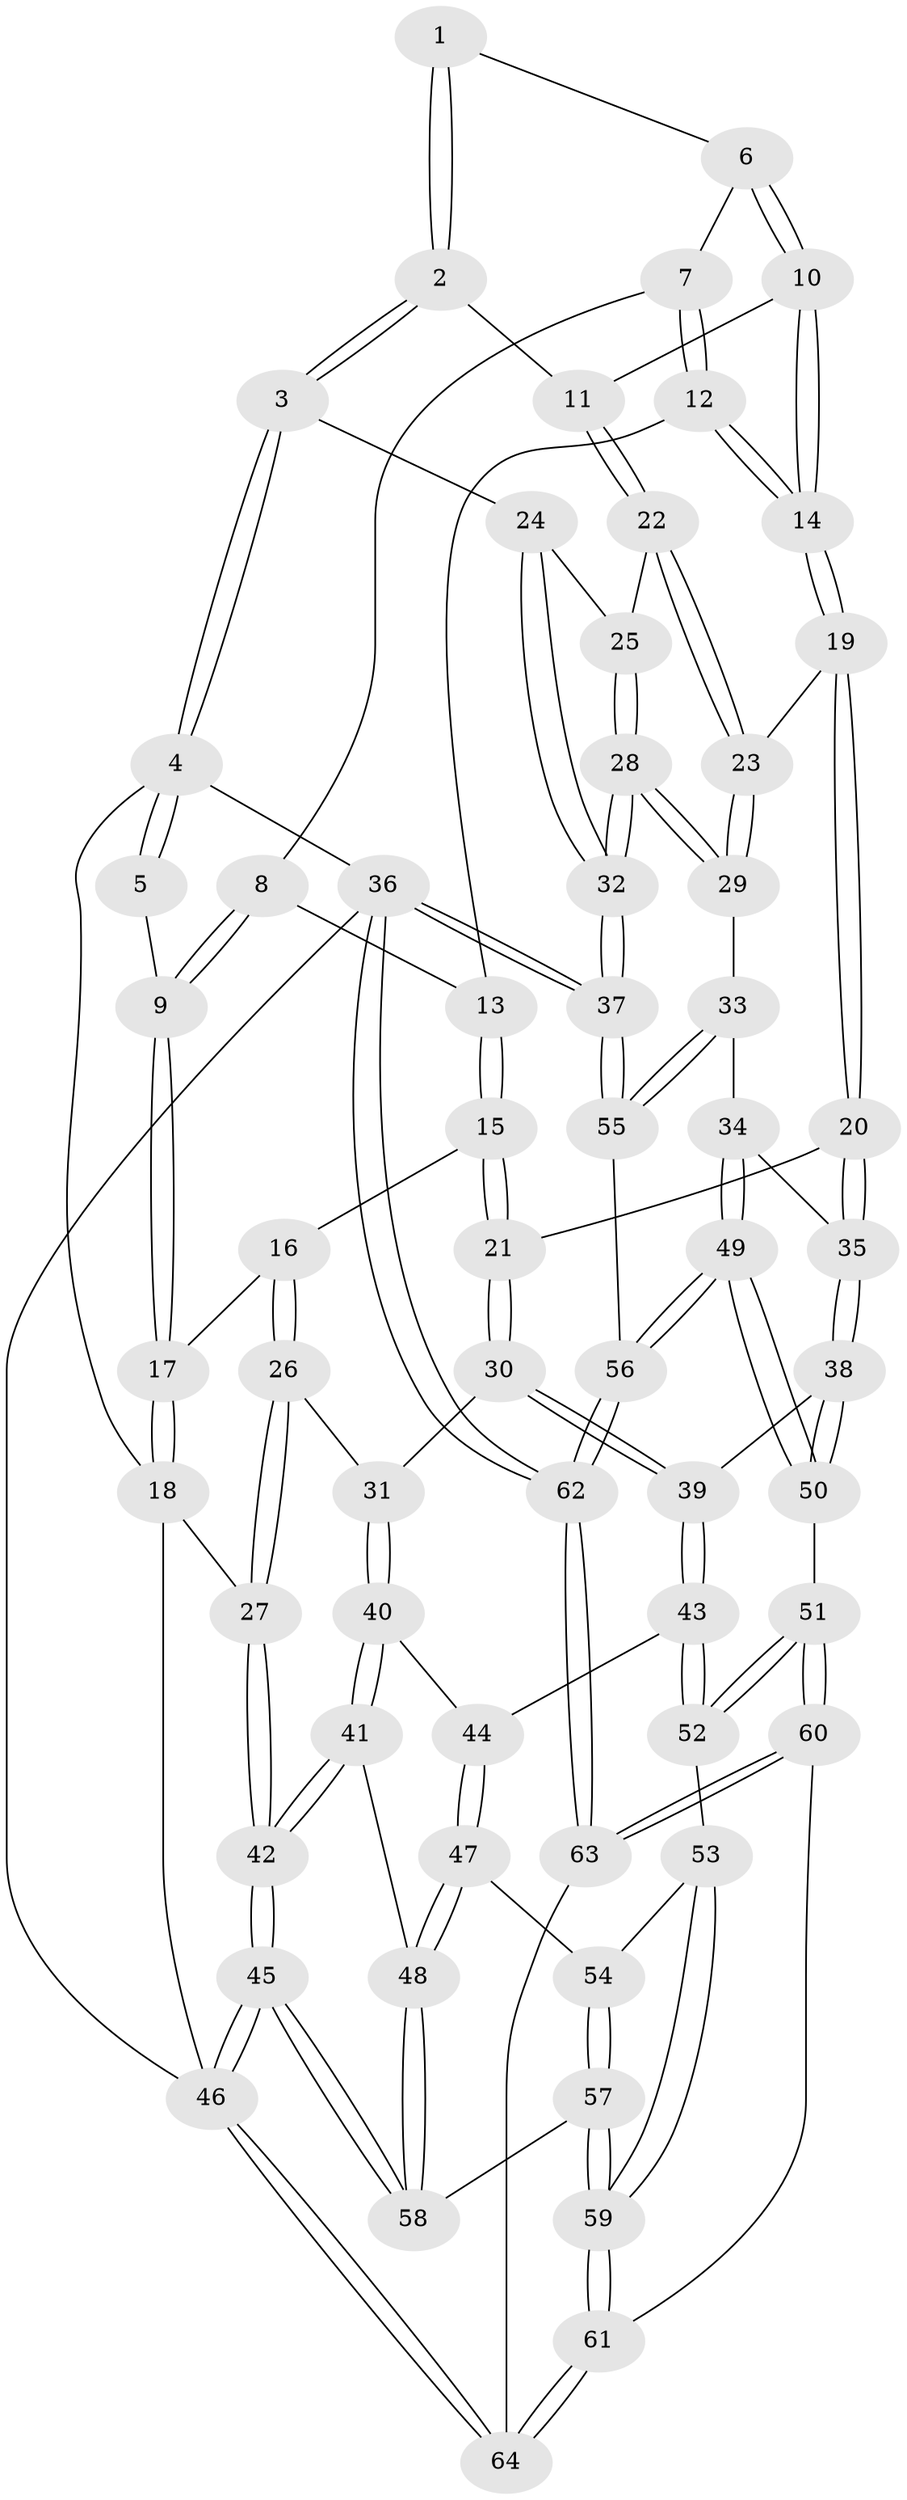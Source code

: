 // Generated by graph-tools (version 1.1) at 2025/16/03/09/25 04:16:48]
// undirected, 64 vertices, 157 edges
graph export_dot {
graph [start="1"]
  node [color=gray90,style=filled];
  1 [pos="+0.517450392368093+0"];
  2 [pos="+0.7848617344771723+0.1972620041585332"];
  3 [pos="+1+0"];
  4 [pos="+1+0"];
  5 [pos="+0.5093501236046556+0"];
  6 [pos="+0.5195568676957459+0.05788321956794069"];
  7 [pos="+0.4387958078920802+0.19351012061469833"];
  8 [pos="+0.3221902582836336+0.19664321067357304"];
  9 [pos="+0.07966704897136775+0"];
  10 [pos="+0.6043977575031333+0.24330051839731834"];
  11 [pos="+0.7125034237244612+0.2851433728031729"];
  12 [pos="+0.43276265957654625+0.3084037802854686"];
  13 [pos="+0.32618720830432774+0.23207827589003302"];
  14 [pos="+0.4511013476373839+0.36998770033553074"];
  15 [pos="+0.23781934141167588+0.3653511359270611"];
  16 [pos="+0.17699588734321312+0.30593225322568635"];
  17 [pos="+0.006044650601540007+0"];
  18 [pos="+0+0"];
  19 [pos="+0.44074709645962296+0.4078809337035193"];
  20 [pos="+0.4368763597303352+0.4126538292896406"];
  21 [pos="+0.27156224054430317+0.42642550793520095"];
  22 [pos="+0.7237091984769152+0.3459766340088034"];
  23 [pos="+0.7213483602035755+0.4234935191532172"];
  24 [pos="+1+0.029943561481356247"];
  25 [pos="+0.8664864069796859+0.3295218346977145"];
  26 [pos="+0+0.470343788961801"];
  27 [pos="+0+0.46111354853587877"];
  28 [pos="+0.8871200156007348+0.5866278093685382"];
  29 [pos="+0.7901628430967567+0.574178862173207"];
  30 [pos="+0.21282840126810204+0.5225925565523124"];
  31 [pos="+0.145685152922458+0.5480316658131696"];
  32 [pos="+0.9966439174420914+0.6078575705144736"];
  33 [pos="+0.7882600916588602+0.5754509727573157"];
  34 [pos="+0.7100832202494683+0.6054663916676924"];
  35 [pos="+0.5046783082893466+0.6099792355002686"];
  36 [pos="+1+1"];
  37 [pos="+1+0.9028497057386223"];
  38 [pos="+0.4787561704217722+0.6436195426186834"];
  39 [pos="+0.3108791529646901+0.6449450464498514"];
  40 [pos="+0.14184845924125042+0.5667453687106611"];
  41 [pos="+0+0.7461340662496923"];
  42 [pos="+0+0.7546031055624608"];
  43 [pos="+0.28441398194365236+0.7163333553172975"];
  44 [pos="+0.15607214652374596+0.7089184222383619"];
  45 [pos="+0+1"];
  46 [pos="+0+1"];
  47 [pos="+0.13300398201605432+0.7545904165225931"];
  48 [pos="+0.06484870563475675+0.7692061703696335"];
  49 [pos="+0.5985778100157392+0.8698239378732241"];
  50 [pos="+0.4759298980697143+0.8033783945247631"];
  51 [pos="+0.4223539272098095+0.8340257401570825"];
  52 [pos="+0.29345054445652735+0.7939583024923894"];
  53 [pos="+0.24635500258975654+0.8297726456289106"];
  54 [pos="+0.14297831725605425+0.7651592305726417"];
  55 [pos="+0.7406235947400232+0.8360435522231452"];
  56 [pos="+0.6325812240331042+0.9175010140764498"];
  57 [pos="+0.13673726114406065+0.9138096070833364"];
  58 [pos="+0.09637056077597785+0.9092093877058187"];
  59 [pos="+0.21028614156012743+0.9388766709917791"];
  60 [pos="+0.4038218994640907+0.893627161767964"];
  61 [pos="+0.23691530786532253+0.9925027262748782"];
  62 [pos="+0.6820853908196232+1"];
  63 [pos="+0.5102443866668699+1"];
  64 [pos="+0.2507798202392092+1"];
  1 -- 2;
  1 -- 2;
  1 -- 6;
  2 -- 3;
  2 -- 3;
  2 -- 11;
  3 -- 4;
  3 -- 4;
  3 -- 24;
  4 -- 5;
  4 -- 5;
  4 -- 18;
  4 -- 36;
  5 -- 9;
  6 -- 7;
  6 -- 10;
  6 -- 10;
  7 -- 8;
  7 -- 12;
  7 -- 12;
  8 -- 9;
  8 -- 9;
  8 -- 13;
  9 -- 17;
  9 -- 17;
  10 -- 11;
  10 -- 14;
  10 -- 14;
  11 -- 22;
  11 -- 22;
  12 -- 13;
  12 -- 14;
  12 -- 14;
  13 -- 15;
  13 -- 15;
  14 -- 19;
  14 -- 19;
  15 -- 16;
  15 -- 21;
  15 -- 21;
  16 -- 17;
  16 -- 26;
  16 -- 26;
  17 -- 18;
  17 -- 18;
  18 -- 27;
  18 -- 46;
  19 -- 20;
  19 -- 20;
  19 -- 23;
  20 -- 21;
  20 -- 35;
  20 -- 35;
  21 -- 30;
  21 -- 30;
  22 -- 23;
  22 -- 23;
  22 -- 25;
  23 -- 29;
  23 -- 29;
  24 -- 25;
  24 -- 32;
  24 -- 32;
  25 -- 28;
  25 -- 28;
  26 -- 27;
  26 -- 27;
  26 -- 31;
  27 -- 42;
  27 -- 42;
  28 -- 29;
  28 -- 29;
  28 -- 32;
  28 -- 32;
  29 -- 33;
  30 -- 31;
  30 -- 39;
  30 -- 39;
  31 -- 40;
  31 -- 40;
  32 -- 37;
  32 -- 37;
  33 -- 34;
  33 -- 55;
  33 -- 55;
  34 -- 35;
  34 -- 49;
  34 -- 49;
  35 -- 38;
  35 -- 38;
  36 -- 37;
  36 -- 37;
  36 -- 62;
  36 -- 62;
  36 -- 46;
  37 -- 55;
  37 -- 55;
  38 -- 39;
  38 -- 50;
  38 -- 50;
  39 -- 43;
  39 -- 43;
  40 -- 41;
  40 -- 41;
  40 -- 44;
  41 -- 42;
  41 -- 42;
  41 -- 48;
  42 -- 45;
  42 -- 45;
  43 -- 44;
  43 -- 52;
  43 -- 52;
  44 -- 47;
  44 -- 47;
  45 -- 46;
  45 -- 46;
  45 -- 58;
  45 -- 58;
  46 -- 64;
  46 -- 64;
  47 -- 48;
  47 -- 48;
  47 -- 54;
  48 -- 58;
  48 -- 58;
  49 -- 50;
  49 -- 50;
  49 -- 56;
  49 -- 56;
  50 -- 51;
  51 -- 52;
  51 -- 52;
  51 -- 60;
  51 -- 60;
  52 -- 53;
  53 -- 54;
  53 -- 59;
  53 -- 59;
  54 -- 57;
  54 -- 57;
  55 -- 56;
  56 -- 62;
  56 -- 62;
  57 -- 58;
  57 -- 59;
  57 -- 59;
  59 -- 61;
  59 -- 61;
  60 -- 61;
  60 -- 63;
  60 -- 63;
  61 -- 64;
  61 -- 64;
  62 -- 63;
  62 -- 63;
  63 -- 64;
}
